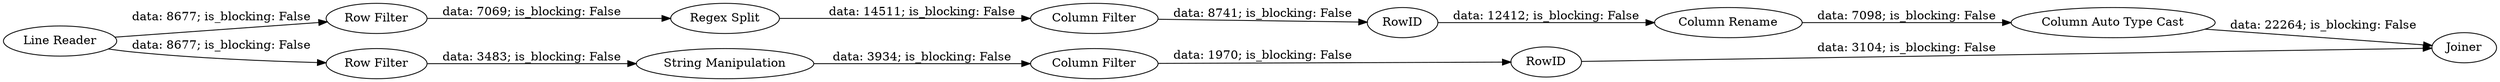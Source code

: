 digraph {
	"8932543339906281766_7" [label=RowID]
	"8932543339906281766_11" [label="Column Filter"]
	"8932543339906281766_5" [label="Regex Split"]
	"8932543339906281766_6" [label=RowID]
	"8932543339906281766_14" [label="String Manipulation"]
	"8932543339906281766_1" [label="Line Reader"]
	"8932543339906281766_4" [label="Row Filter"]
	"8932543339906281766_9" [label="Column Rename"]
	"8932543339906281766_12" [label=Joiner]
	"8932543339906281766_10" [label="Column Filter"]
	"8932543339906281766_13" [label="Column Auto Type Cast"]
	"8932543339906281766_2" [label="Row Filter"]
	"8932543339906281766_2" -> "8932543339906281766_14" [label="data: 3483; is_blocking: False"]
	"8932543339906281766_1" -> "8932543339906281766_4" [label="data: 8677; is_blocking: False"]
	"8932543339906281766_10" -> "8932543339906281766_6" [label="data: 1970; is_blocking: False"]
	"8932543339906281766_5" -> "8932543339906281766_11" [label="data: 14511; is_blocking: False"]
	"8932543339906281766_14" -> "8932543339906281766_10" [label="data: 3934; is_blocking: False"]
	"8932543339906281766_11" -> "8932543339906281766_7" [label="data: 8741; is_blocking: False"]
	"8932543339906281766_1" -> "8932543339906281766_2" [label="data: 8677; is_blocking: False"]
	"8932543339906281766_7" -> "8932543339906281766_9" [label="data: 12412; is_blocking: False"]
	"8932543339906281766_13" -> "8932543339906281766_12" [label="data: 22264; is_blocking: False"]
	"8932543339906281766_4" -> "8932543339906281766_5" [label="data: 7069; is_blocking: False"]
	"8932543339906281766_6" -> "8932543339906281766_12" [label="data: 3104; is_blocking: False"]
	"8932543339906281766_9" -> "8932543339906281766_13" [label="data: 7098; is_blocking: False"]
	rankdir=LR
}
